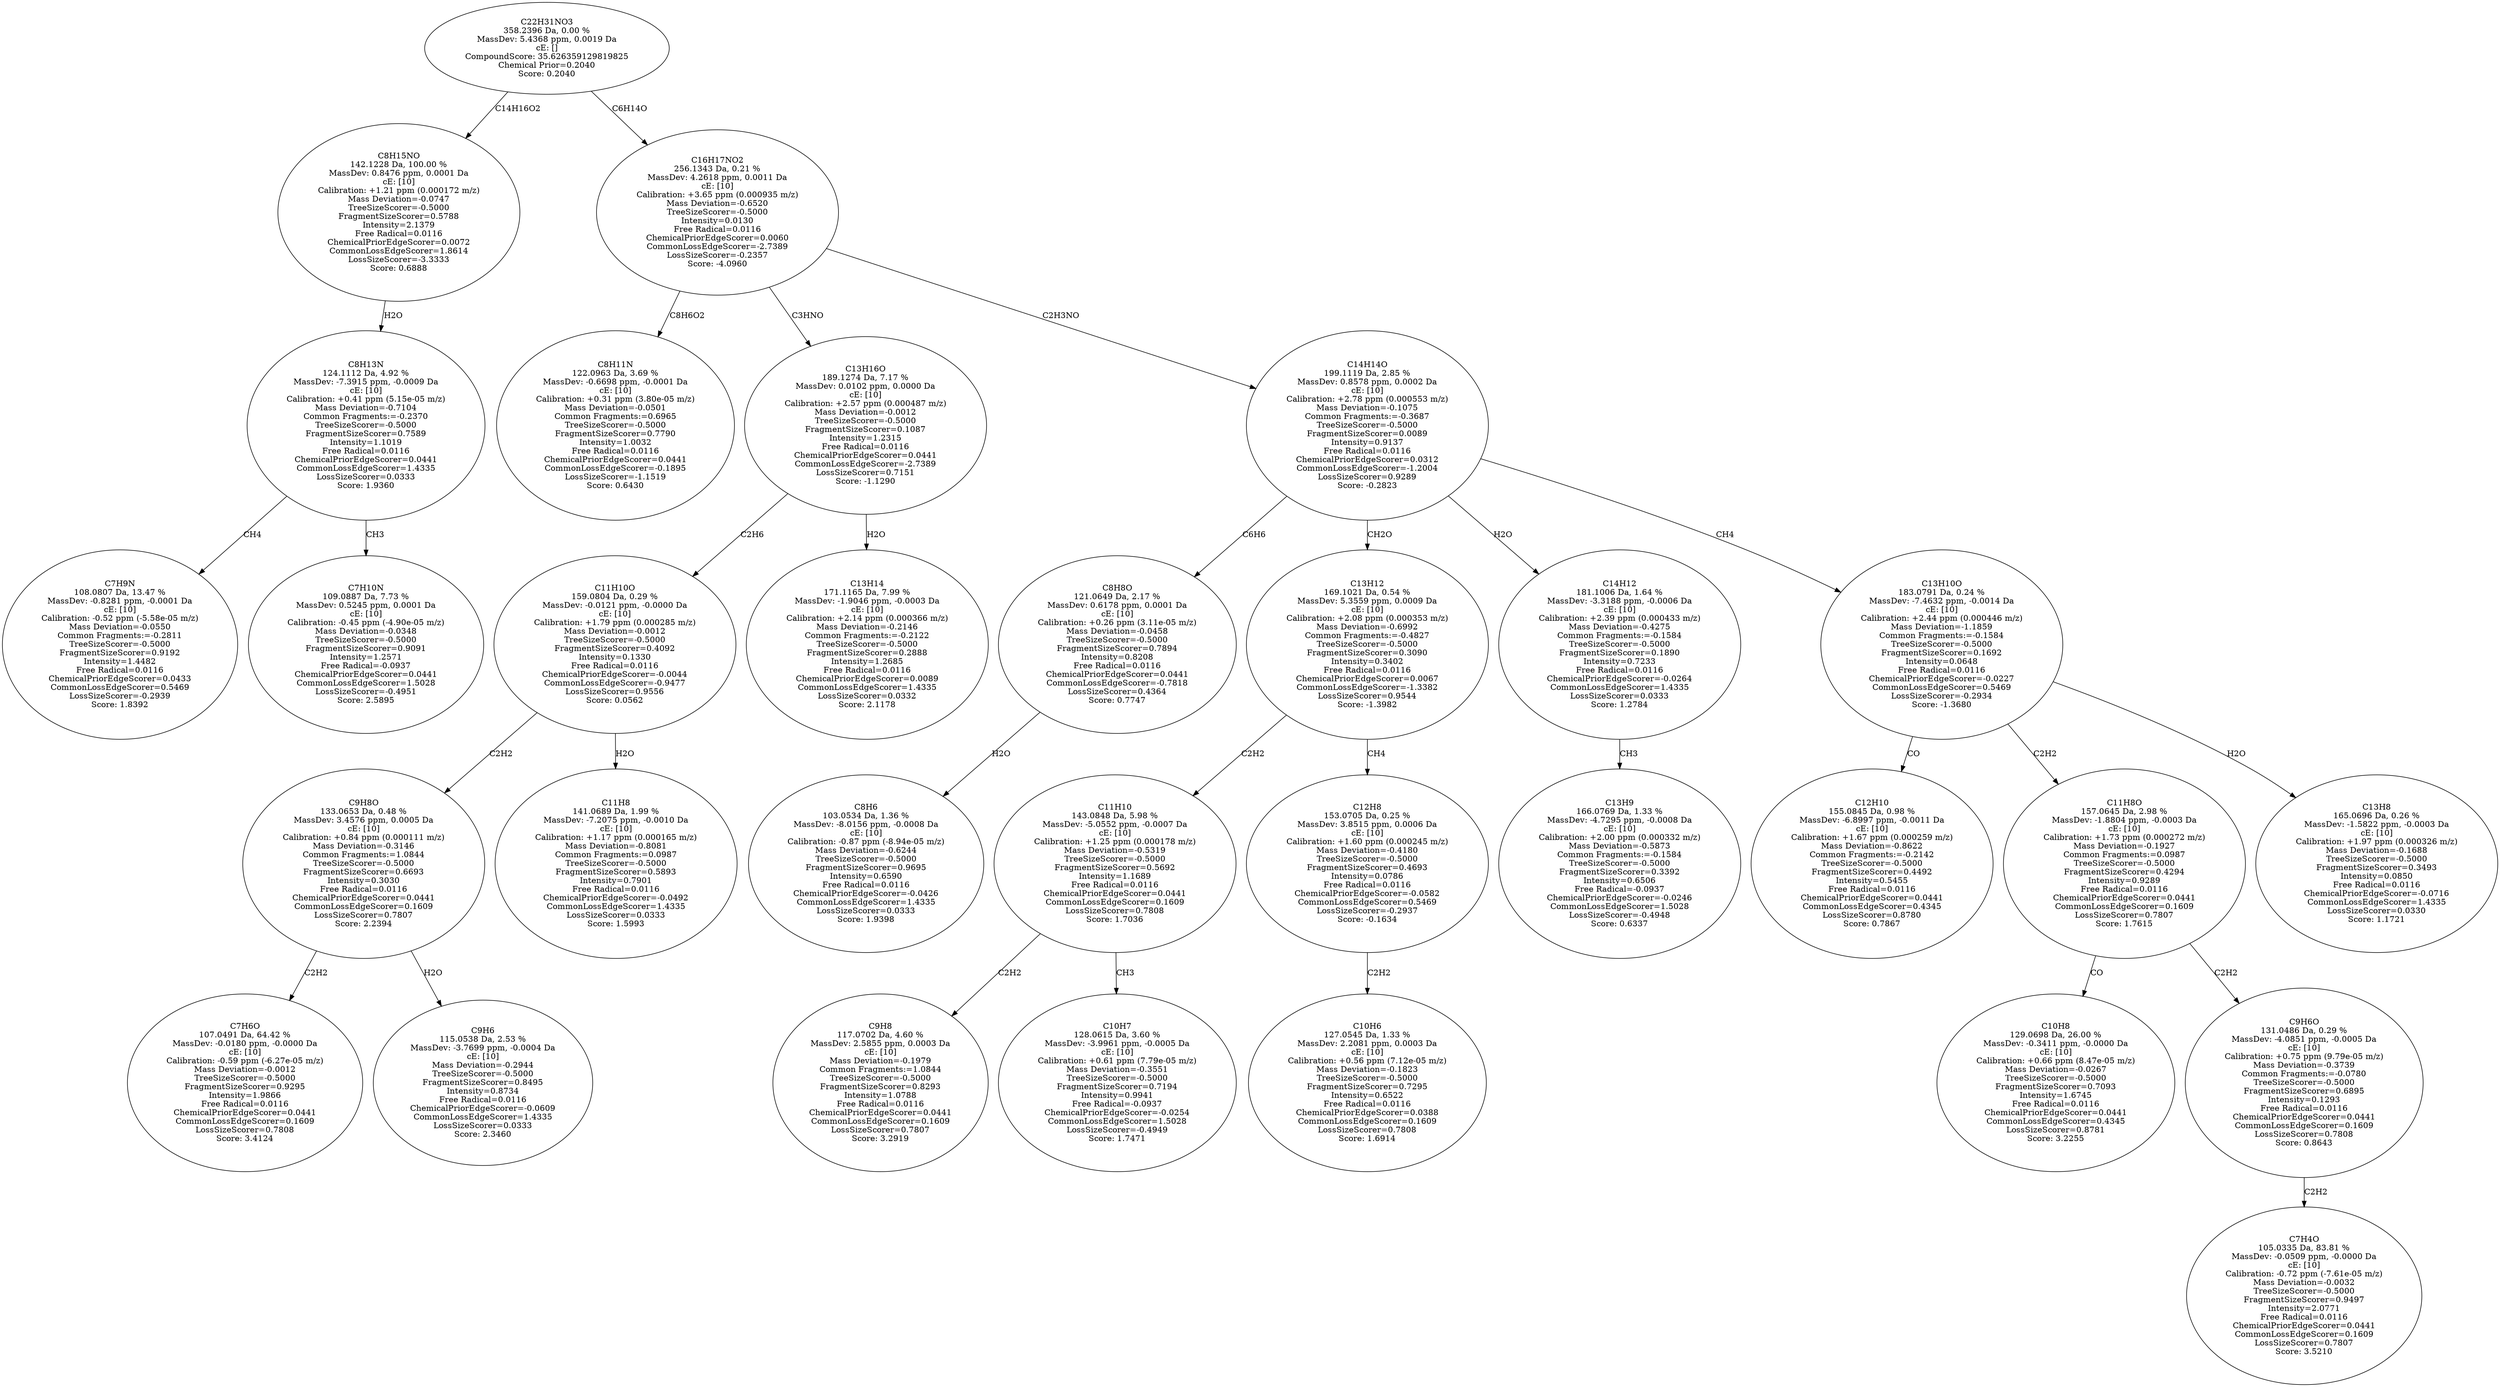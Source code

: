 strict digraph {
v1 [label="C7H9N\n108.0807 Da, 13.47 %\nMassDev: -0.8281 ppm, -0.0001 Da\ncE: [10]\nCalibration: -0.52 ppm (-5.58e-05 m/z)\nMass Deviation=-0.0550\nCommon Fragments:=-0.2811\nTreeSizeScorer=-0.5000\nFragmentSizeScorer=0.9192\nIntensity=1.4482\nFree Radical=0.0116\nChemicalPriorEdgeScorer=0.0433\nCommonLossEdgeScorer=0.5469\nLossSizeScorer=-0.2939\nScore: 1.8392"];
v2 [label="C7H10N\n109.0887 Da, 7.73 %\nMassDev: 0.5245 ppm, 0.0001 Da\ncE: [10]\nCalibration: -0.45 ppm (-4.90e-05 m/z)\nMass Deviation=-0.0348\nTreeSizeScorer=-0.5000\nFragmentSizeScorer=0.9091\nIntensity=1.2571\nFree Radical=-0.0937\nChemicalPriorEdgeScorer=0.0441\nCommonLossEdgeScorer=1.5028\nLossSizeScorer=-0.4951\nScore: 2.5895"];
v3 [label="C8H13N\n124.1112 Da, 4.92 %\nMassDev: -7.3915 ppm, -0.0009 Da\ncE: [10]\nCalibration: +0.41 ppm (5.15e-05 m/z)\nMass Deviation=-0.7104\nCommon Fragments:=-0.2370\nTreeSizeScorer=-0.5000\nFragmentSizeScorer=0.7589\nIntensity=1.1019\nFree Radical=0.0116\nChemicalPriorEdgeScorer=0.0441\nCommonLossEdgeScorer=1.4335\nLossSizeScorer=0.0333\nScore: 1.9360"];
v4 [label="C8H15NO\n142.1228 Da, 100.00 %\nMassDev: 0.8476 ppm, 0.0001 Da\ncE: [10]\nCalibration: +1.21 ppm (0.000172 m/z)\nMass Deviation=-0.0747\nTreeSizeScorer=-0.5000\nFragmentSizeScorer=0.5788\nIntensity=2.1379\nFree Radical=0.0116\nChemicalPriorEdgeScorer=0.0072\nCommonLossEdgeScorer=1.8614\nLossSizeScorer=-3.3333\nScore: 0.6888"];
v5 [label="C8H11N\n122.0963 Da, 3.69 %\nMassDev: -0.6698 ppm, -0.0001 Da\ncE: [10]\nCalibration: +0.31 ppm (3.80e-05 m/z)\nMass Deviation=-0.0501\nCommon Fragments:=0.6965\nTreeSizeScorer=-0.5000\nFragmentSizeScorer=0.7790\nIntensity=1.0032\nFree Radical=0.0116\nChemicalPriorEdgeScorer=0.0441\nCommonLossEdgeScorer=-0.1895\nLossSizeScorer=-1.1519\nScore: 0.6430"];
v6 [label="C7H6O\n107.0491 Da, 64.42 %\nMassDev: -0.0180 ppm, -0.0000 Da\ncE: [10]\nCalibration: -0.59 ppm (-6.27e-05 m/z)\nMass Deviation=-0.0012\nTreeSizeScorer=-0.5000\nFragmentSizeScorer=0.9295\nIntensity=1.9866\nFree Radical=0.0116\nChemicalPriorEdgeScorer=0.0441\nCommonLossEdgeScorer=0.1609\nLossSizeScorer=0.7808\nScore: 3.4124"];
v7 [label="C9H6\n115.0538 Da, 2.53 %\nMassDev: -3.7699 ppm, -0.0004 Da\ncE: [10]\nMass Deviation=-0.2944\nTreeSizeScorer=-0.5000\nFragmentSizeScorer=0.8495\nIntensity=0.8734\nFree Radical=0.0116\nChemicalPriorEdgeScorer=-0.0609\nCommonLossEdgeScorer=1.4335\nLossSizeScorer=0.0333\nScore: 2.3460"];
v8 [label="C9H8O\n133.0653 Da, 0.48 %\nMassDev: 3.4576 ppm, 0.0005 Da\ncE: [10]\nCalibration: +0.84 ppm (0.000111 m/z)\nMass Deviation=-0.3146\nCommon Fragments:=1.0844\nTreeSizeScorer=-0.5000\nFragmentSizeScorer=0.6693\nIntensity=0.3030\nFree Radical=0.0116\nChemicalPriorEdgeScorer=0.0441\nCommonLossEdgeScorer=0.1609\nLossSizeScorer=0.7807\nScore: 2.2394"];
v9 [label="C11H8\n141.0689 Da, 1.99 %\nMassDev: -7.2075 ppm, -0.0010 Da\ncE: [10]\nCalibration: +1.17 ppm (0.000165 m/z)\nMass Deviation=-0.8081\nCommon Fragments:=0.0987\nTreeSizeScorer=-0.5000\nFragmentSizeScorer=0.5893\nIntensity=0.7901\nFree Radical=0.0116\nChemicalPriorEdgeScorer=-0.0492\nCommonLossEdgeScorer=1.4335\nLossSizeScorer=0.0333\nScore: 1.5993"];
v10 [label="C11H10O\n159.0804 Da, 0.29 %\nMassDev: -0.0121 ppm, -0.0000 Da\ncE: [10]\nCalibration: +1.79 ppm (0.000285 m/z)\nMass Deviation=-0.0012\nTreeSizeScorer=-0.5000\nFragmentSizeScorer=0.4092\nIntensity=0.1330\nFree Radical=0.0116\nChemicalPriorEdgeScorer=-0.0044\nCommonLossEdgeScorer=-0.9477\nLossSizeScorer=0.9556\nScore: 0.0562"];
v11 [label="C13H14\n171.1165 Da, 7.99 %\nMassDev: -1.9046 ppm, -0.0003 Da\ncE: [10]\nCalibration: +2.14 ppm (0.000366 m/z)\nMass Deviation=-0.2146\nCommon Fragments:=-0.2122\nTreeSizeScorer=-0.5000\nFragmentSizeScorer=0.2888\nIntensity=1.2685\nFree Radical=0.0116\nChemicalPriorEdgeScorer=0.0089\nCommonLossEdgeScorer=1.4335\nLossSizeScorer=0.0332\nScore: 2.1178"];
v12 [label="C13H16O\n189.1274 Da, 7.17 %\nMassDev: 0.0102 ppm, 0.0000 Da\ncE: [10]\nCalibration: +2.57 ppm (0.000487 m/z)\nMass Deviation=-0.0012\nTreeSizeScorer=-0.5000\nFragmentSizeScorer=0.1087\nIntensity=1.2315\nFree Radical=0.0116\nChemicalPriorEdgeScorer=0.0441\nCommonLossEdgeScorer=-2.7389\nLossSizeScorer=0.7151\nScore: -1.1290"];
v13 [label="C8H6\n103.0534 Da, 1.36 %\nMassDev: -8.0156 ppm, -0.0008 Da\ncE: [10]\nCalibration: -0.87 ppm (-8.94e-05 m/z)\nMass Deviation=-0.6244\nTreeSizeScorer=-0.5000\nFragmentSizeScorer=0.9695\nIntensity=0.6590\nFree Radical=0.0116\nChemicalPriorEdgeScorer=-0.0426\nCommonLossEdgeScorer=1.4335\nLossSizeScorer=0.0333\nScore: 1.9398"];
v14 [label="C8H8O\n121.0649 Da, 2.17 %\nMassDev: 0.6178 ppm, 0.0001 Da\ncE: [10]\nCalibration: +0.26 ppm (3.11e-05 m/z)\nMass Deviation=-0.0458\nTreeSizeScorer=-0.5000\nFragmentSizeScorer=0.7894\nIntensity=0.8208\nFree Radical=0.0116\nChemicalPriorEdgeScorer=0.0441\nCommonLossEdgeScorer=-0.7818\nLossSizeScorer=0.4364\nScore: 0.7747"];
v15 [label="C9H8\n117.0702 Da, 4.60 %\nMassDev: 2.5855 ppm, 0.0003 Da\ncE: [10]\nMass Deviation=-0.1979\nCommon Fragments:=1.0844\nTreeSizeScorer=-0.5000\nFragmentSizeScorer=0.8293\nIntensity=1.0788\nFree Radical=0.0116\nChemicalPriorEdgeScorer=0.0441\nCommonLossEdgeScorer=0.1609\nLossSizeScorer=0.7807\nScore: 3.2919"];
v16 [label="C10H7\n128.0615 Da, 3.60 %\nMassDev: -3.9961 ppm, -0.0005 Da\ncE: [10]\nCalibration: +0.61 ppm (7.79e-05 m/z)\nMass Deviation=-0.3551\nTreeSizeScorer=-0.5000\nFragmentSizeScorer=0.7194\nIntensity=0.9941\nFree Radical=-0.0937\nChemicalPriorEdgeScorer=-0.0254\nCommonLossEdgeScorer=1.5028\nLossSizeScorer=-0.4949\nScore: 1.7471"];
v17 [label="C11H10\n143.0848 Da, 5.98 %\nMassDev: -5.0552 ppm, -0.0007 Da\ncE: [10]\nCalibration: +1.25 ppm (0.000178 m/z)\nMass Deviation=-0.5319\nTreeSizeScorer=-0.5000\nFragmentSizeScorer=0.5692\nIntensity=1.1689\nFree Radical=0.0116\nChemicalPriorEdgeScorer=0.0441\nCommonLossEdgeScorer=0.1609\nLossSizeScorer=0.7808\nScore: 1.7036"];
v18 [label="C10H6\n127.0545 Da, 1.33 %\nMassDev: 2.2081 ppm, 0.0003 Da\ncE: [10]\nCalibration: +0.56 ppm (7.12e-05 m/z)\nMass Deviation=-0.1823\nTreeSizeScorer=-0.5000\nFragmentSizeScorer=0.7295\nIntensity=0.6522\nFree Radical=0.0116\nChemicalPriorEdgeScorer=0.0388\nCommonLossEdgeScorer=0.1609\nLossSizeScorer=0.7808\nScore: 1.6914"];
v19 [label="C12H8\n153.0705 Da, 0.25 %\nMassDev: 3.8515 ppm, 0.0006 Da\ncE: [10]\nCalibration: +1.60 ppm (0.000245 m/z)\nMass Deviation=-0.4180\nTreeSizeScorer=-0.5000\nFragmentSizeScorer=0.4693\nIntensity=0.0786\nFree Radical=0.0116\nChemicalPriorEdgeScorer=-0.0582\nCommonLossEdgeScorer=0.5469\nLossSizeScorer=-0.2937\nScore: -0.1634"];
v20 [label="C13H12\n169.1021 Da, 0.54 %\nMassDev: 5.3559 ppm, 0.0009 Da\ncE: [10]\nCalibration: +2.08 ppm (0.000353 m/z)\nMass Deviation=-0.6992\nCommon Fragments:=-0.4827\nTreeSizeScorer=-0.5000\nFragmentSizeScorer=0.3090\nIntensity=0.3402\nFree Radical=0.0116\nChemicalPriorEdgeScorer=0.0067\nCommonLossEdgeScorer=-1.3382\nLossSizeScorer=0.9544\nScore: -1.3982"];
v21 [label="C13H9\n166.0769 Da, 1.33 %\nMassDev: -4.7295 ppm, -0.0008 Da\ncE: [10]\nCalibration: +2.00 ppm (0.000332 m/z)\nMass Deviation=-0.5873\nCommon Fragments:=-0.1584\nTreeSizeScorer=-0.5000\nFragmentSizeScorer=0.3392\nIntensity=0.6506\nFree Radical=-0.0937\nChemicalPriorEdgeScorer=-0.0246\nCommonLossEdgeScorer=1.5028\nLossSizeScorer=-0.4948\nScore: 0.6337"];
v22 [label="C14H12\n181.1006 Da, 1.64 %\nMassDev: -3.3188 ppm, -0.0006 Da\ncE: [10]\nCalibration: +2.39 ppm (0.000433 m/z)\nMass Deviation=-0.4275\nCommon Fragments:=-0.1584\nTreeSizeScorer=-0.5000\nFragmentSizeScorer=0.1890\nIntensity=0.7233\nFree Radical=0.0116\nChemicalPriorEdgeScorer=-0.0264\nCommonLossEdgeScorer=1.4335\nLossSizeScorer=0.0333\nScore: 1.2784"];
v23 [label="C12H10\n155.0845 Da, 0.98 %\nMassDev: -6.8997 ppm, -0.0011 Da\ncE: [10]\nCalibration: +1.67 ppm (0.000259 m/z)\nMass Deviation=-0.8622\nCommon Fragments:=-0.2142\nTreeSizeScorer=-0.5000\nFragmentSizeScorer=0.4492\nIntensity=0.5455\nFree Radical=0.0116\nChemicalPriorEdgeScorer=0.0441\nCommonLossEdgeScorer=0.4345\nLossSizeScorer=0.8780\nScore: 0.7867"];
v24 [label="C10H8\n129.0698 Da, 26.00 %\nMassDev: -0.3411 ppm, -0.0000 Da\ncE: [10]\nCalibration: +0.66 ppm (8.47e-05 m/z)\nMass Deviation=-0.0267\nTreeSizeScorer=-0.5000\nFragmentSizeScorer=0.7093\nIntensity=1.6745\nFree Radical=0.0116\nChemicalPriorEdgeScorer=0.0441\nCommonLossEdgeScorer=0.4345\nLossSizeScorer=0.8781\nScore: 3.2255"];
v25 [label="C7H4O\n105.0335 Da, 83.81 %\nMassDev: -0.0509 ppm, -0.0000 Da\ncE: [10]\nCalibration: -0.72 ppm (-7.61e-05 m/z)\nMass Deviation=-0.0032\nTreeSizeScorer=-0.5000\nFragmentSizeScorer=0.9497\nIntensity=2.0771\nFree Radical=0.0116\nChemicalPriorEdgeScorer=0.0441\nCommonLossEdgeScorer=0.1609\nLossSizeScorer=0.7807\nScore: 3.5210"];
v26 [label="C9H6O\n131.0486 Da, 0.29 %\nMassDev: -4.0851 ppm, -0.0005 Da\ncE: [10]\nCalibration: +0.75 ppm (9.79e-05 m/z)\nMass Deviation=-0.3739\nCommon Fragments:=-0.0780\nTreeSizeScorer=-0.5000\nFragmentSizeScorer=0.6895\nIntensity=0.1293\nFree Radical=0.0116\nChemicalPriorEdgeScorer=0.0441\nCommonLossEdgeScorer=0.1609\nLossSizeScorer=0.7808\nScore: 0.8643"];
v27 [label="C11H8O\n157.0645 Da, 2.98 %\nMassDev: -1.8804 ppm, -0.0003 Da\ncE: [10]\nCalibration: +1.73 ppm (0.000272 m/z)\nMass Deviation=-0.1927\nCommon Fragments:=0.0987\nTreeSizeScorer=-0.5000\nFragmentSizeScorer=0.4294\nIntensity=0.9289\nFree Radical=0.0116\nChemicalPriorEdgeScorer=0.0441\nCommonLossEdgeScorer=0.1609\nLossSizeScorer=0.7807\nScore: 1.7615"];
v28 [label="C13H8\n165.0696 Da, 0.26 %\nMassDev: -1.5822 ppm, -0.0003 Da\ncE: [10]\nCalibration: +1.97 ppm (0.000326 m/z)\nMass Deviation=-0.1688\nTreeSizeScorer=-0.5000\nFragmentSizeScorer=0.3493\nIntensity=0.0850\nFree Radical=0.0116\nChemicalPriorEdgeScorer=-0.0716\nCommonLossEdgeScorer=1.4335\nLossSizeScorer=0.0330\nScore: 1.1721"];
v29 [label="C13H10O\n183.0791 Da, 0.24 %\nMassDev: -7.4632 ppm, -0.0014 Da\ncE: [10]\nCalibration: +2.44 ppm (0.000446 m/z)\nMass Deviation=-1.1859\nCommon Fragments:=-0.1584\nTreeSizeScorer=-0.5000\nFragmentSizeScorer=0.1692\nIntensity=0.0648\nFree Radical=0.0116\nChemicalPriorEdgeScorer=-0.0227\nCommonLossEdgeScorer=0.5469\nLossSizeScorer=-0.2934\nScore: -1.3680"];
v30 [label="C14H14O\n199.1119 Da, 2.85 %\nMassDev: 0.8578 ppm, 0.0002 Da\ncE: [10]\nCalibration: +2.78 ppm (0.000553 m/z)\nMass Deviation=-0.1075\nCommon Fragments:=-0.3687\nTreeSizeScorer=-0.5000\nFragmentSizeScorer=0.0089\nIntensity=0.9137\nFree Radical=0.0116\nChemicalPriorEdgeScorer=0.0312\nCommonLossEdgeScorer=-1.2004\nLossSizeScorer=0.9289\nScore: -0.2823"];
v31 [label="C16H17NO2\n256.1343 Da, 0.21 %\nMassDev: 4.2618 ppm, 0.0011 Da\ncE: [10]\nCalibration: +3.65 ppm (0.000935 m/z)\nMass Deviation=-0.6520\nTreeSizeScorer=-0.5000\nIntensity=0.0130\nFree Radical=0.0116\nChemicalPriorEdgeScorer=0.0060\nCommonLossEdgeScorer=-2.7389\nLossSizeScorer=-0.2357\nScore: -4.0960"];
v32 [label="C22H31NO3\n358.2396 Da, 0.00 %\nMassDev: 5.4368 ppm, 0.0019 Da\ncE: []\nCompoundScore: 35.626359129819825\nChemical Prior=0.2040\nScore: 0.2040"];
v3 -> v1 [label="CH4"];
v3 -> v2 [label="CH3"];
v4 -> v3 [label="H2O"];
v32 -> v4 [label="C14H16O2"];
v31 -> v5 [label="C8H6O2"];
v8 -> v6 [label="C2H2"];
v8 -> v7 [label="H2O"];
v10 -> v8 [label="C2H2"];
v10 -> v9 [label="H2O"];
v12 -> v10 [label="C2H6"];
v12 -> v11 [label="H2O"];
v31 -> v12 [label="C3HNO"];
v14 -> v13 [label="H2O"];
v30 -> v14 [label="C6H6"];
v17 -> v15 [label="C2H2"];
v17 -> v16 [label="CH3"];
v20 -> v17 [label="C2H2"];
v19 -> v18 [label="C2H2"];
v20 -> v19 [label="CH4"];
v30 -> v20 [label="CH2O"];
v22 -> v21 [label="CH3"];
v30 -> v22 [label="H2O"];
v29 -> v23 [label="CO"];
v27 -> v24 [label="CO"];
v26 -> v25 [label="C2H2"];
v27 -> v26 [label="C2H2"];
v29 -> v27 [label="C2H2"];
v29 -> v28 [label="H2O"];
v30 -> v29 [label="CH4"];
v31 -> v30 [label="C2H3NO"];
v32 -> v31 [label="C6H14O"];
}